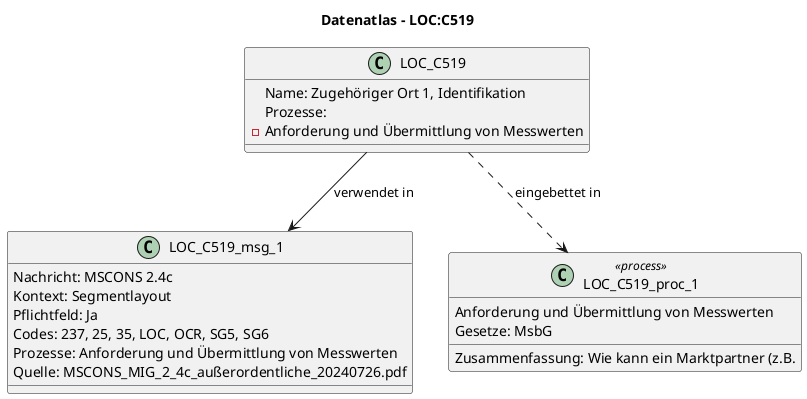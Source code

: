 @startuml
title Datenatlas – LOC:C519
class LOC_C519 {
  Name: Zugehöriger Ort 1, Identifikation
  Prozesse:
    - Anforderung und Übermittlung von Messwerten
}
class LOC_C519_msg_1 {
  Nachricht: MSCONS 2.4c
  Kontext: Segmentlayout
  Pflichtfeld: Ja
  Codes: 237, 25, 35, LOC, OCR, SG5, SG6
  Prozesse: Anforderung und Übermittlung von Messwerten
  Quelle: MSCONS_MIG_2_4c_außerordentliche_20240726.pdf
}
LOC_C519 --> LOC_C519_msg_1 : verwendet in
class LOC_C519_proc_1 <<process>> {
  Anforderung und Übermittlung von Messwerten
  Gesetze: MsbG
  Zusammenfassung: Wie kann ein Marktpartner (z.B.
}
LOC_C519 ..> LOC_C519_proc_1 : eingebettet in
@enduml